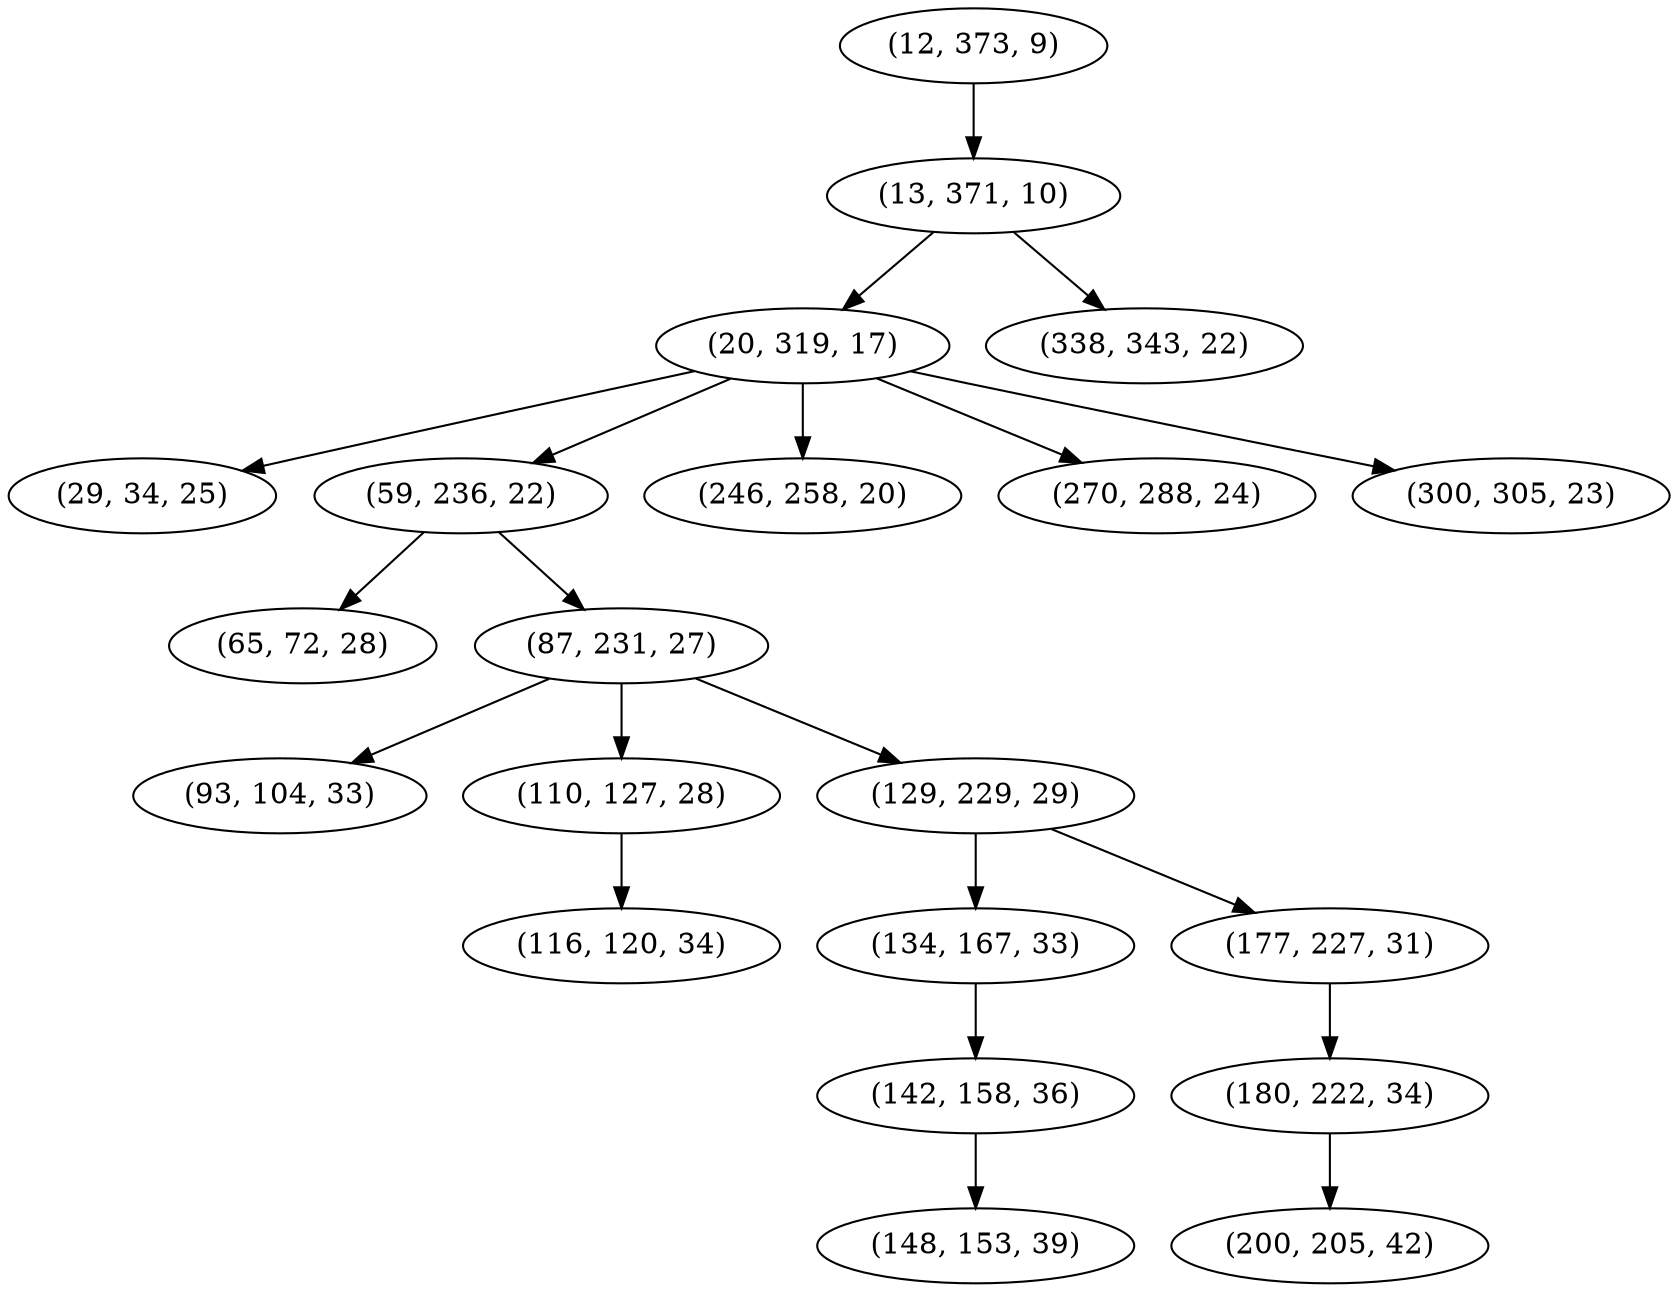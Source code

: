 digraph tree {
    "(12, 373, 9)";
    "(13, 371, 10)";
    "(20, 319, 17)";
    "(29, 34, 25)";
    "(59, 236, 22)";
    "(65, 72, 28)";
    "(87, 231, 27)";
    "(93, 104, 33)";
    "(110, 127, 28)";
    "(116, 120, 34)";
    "(129, 229, 29)";
    "(134, 167, 33)";
    "(142, 158, 36)";
    "(148, 153, 39)";
    "(177, 227, 31)";
    "(180, 222, 34)";
    "(200, 205, 42)";
    "(246, 258, 20)";
    "(270, 288, 24)";
    "(300, 305, 23)";
    "(338, 343, 22)";
    "(12, 373, 9)" -> "(13, 371, 10)";
    "(13, 371, 10)" -> "(20, 319, 17)";
    "(13, 371, 10)" -> "(338, 343, 22)";
    "(20, 319, 17)" -> "(29, 34, 25)";
    "(20, 319, 17)" -> "(59, 236, 22)";
    "(20, 319, 17)" -> "(246, 258, 20)";
    "(20, 319, 17)" -> "(270, 288, 24)";
    "(20, 319, 17)" -> "(300, 305, 23)";
    "(59, 236, 22)" -> "(65, 72, 28)";
    "(59, 236, 22)" -> "(87, 231, 27)";
    "(87, 231, 27)" -> "(93, 104, 33)";
    "(87, 231, 27)" -> "(110, 127, 28)";
    "(87, 231, 27)" -> "(129, 229, 29)";
    "(110, 127, 28)" -> "(116, 120, 34)";
    "(129, 229, 29)" -> "(134, 167, 33)";
    "(129, 229, 29)" -> "(177, 227, 31)";
    "(134, 167, 33)" -> "(142, 158, 36)";
    "(142, 158, 36)" -> "(148, 153, 39)";
    "(177, 227, 31)" -> "(180, 222, 34)";
    "(180, 222, 34)" -> "(200, 205, 42)";
}
